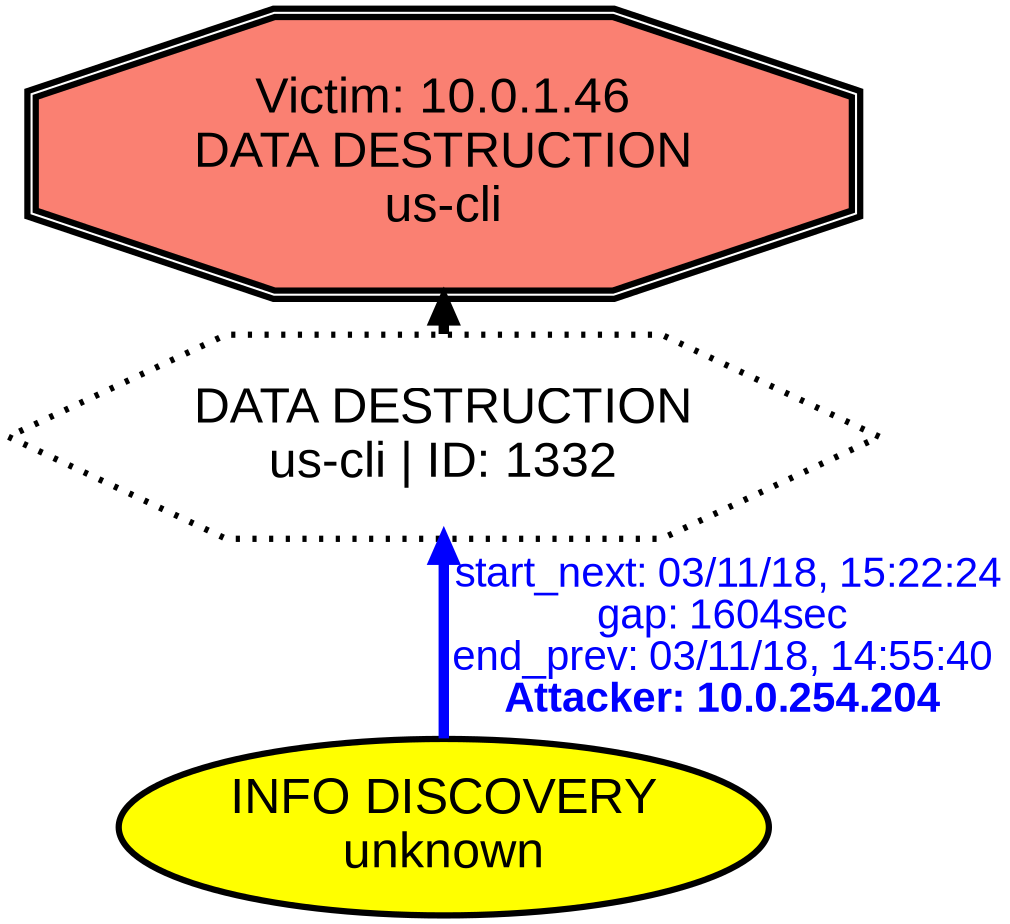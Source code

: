 digraph DATADESTRUCTIONuscli {
rankdir="BT"; 
 graph [ nodesep="0.1", ranksep="0.02"] 
 node [ fontname=Arial, fontsize=24,penwidth=3]; 
 edge [ fontname=Arial, fontsize=20,penwidth=5 ];
"Victim: 10.0.1.46
DATA DESTRUCTION
us-cli" [shape=doubleoctagon, style=filled, fillcolor=salmon];
{ rank = max; "Victim: 10.0.1.46
DATA DESTRUCTION
us-cli"}
"DATA DESTRUCTION
us-cli | ID: 1332" -> "Victim: 10.0.1.46
DATA DESTRUCTION
us-cli"
"DATA DESTRUCTION
us-cli | ID: 1332" [style="filled,dotted", fillcolor= salmon]
{ rank=same; "DATA DESTRUCTION
us-cli | ID: 1332"}
"INFO DISCOVERY
unknown" [style=filled, fillcolor= yellow]
"INFO DISCOVERY
unknown" -> "DATA DESTRUCTION
us-cli | ID: 1332" [ color=blue] [label=<<font color="blue"> start_next: 03/11/18, 15:22:24<br/>gap: 1604sec<br/>end_prev: 03/11/18, 14:55:40</font><br/><font color="blue"><b>Attacker: 10.0.254.204</b></font>>]
"INFO DISCOVERY
unknown" [shape=oval]
"INFO DISCOVERY
unknown" [tooltip="GPL WEB_SERVER 403 Forbidden"]
"DATA DESTRUCTION
us-cli | ID: 1332" [style="dotted", shape=hexagon]
"DATA DESTRUCTION
us-cli | ID: 1332" [tooltip="GPL WEB_SERVER DELETE attempt"]
}
